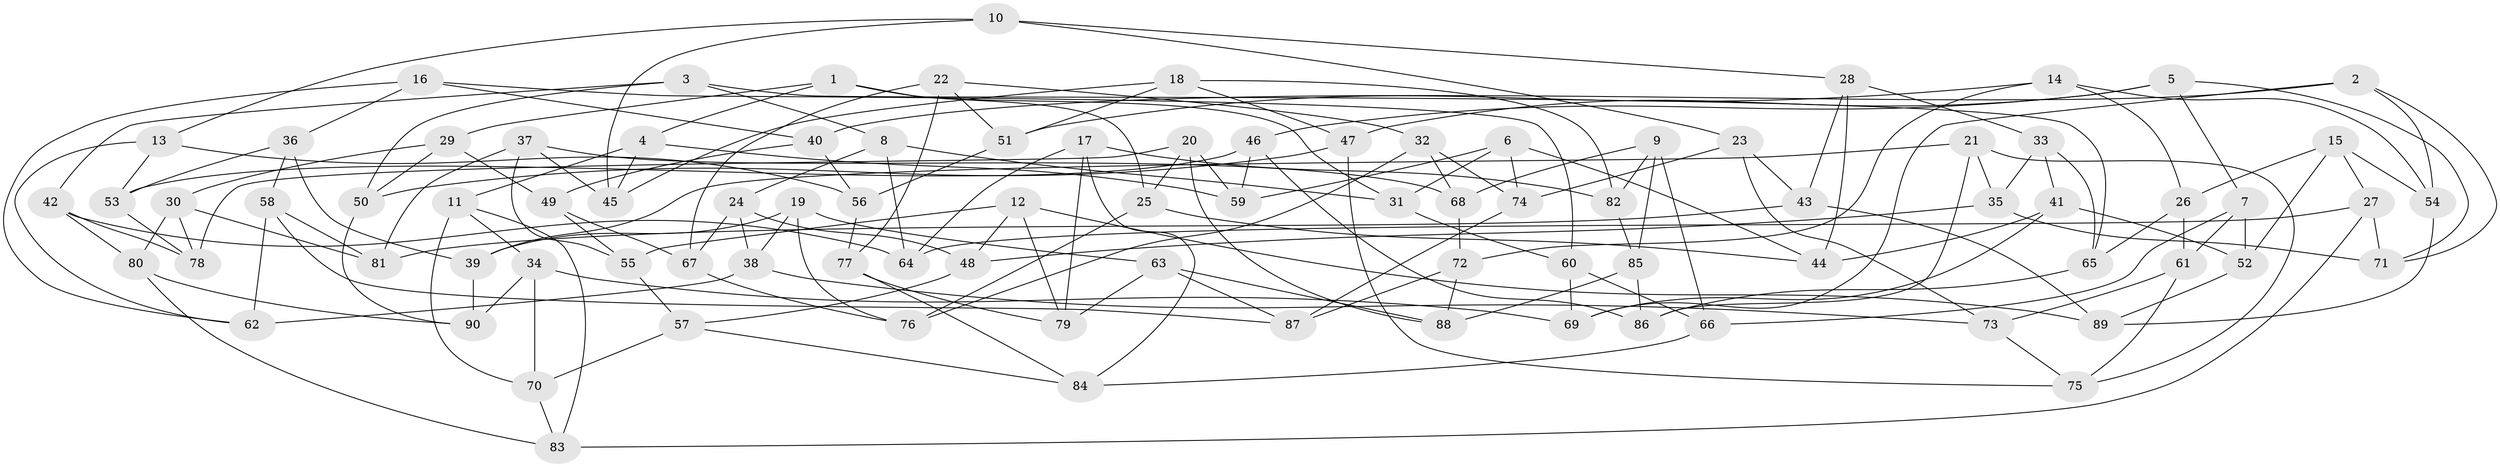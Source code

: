 // Generated by graph-tools (version 1.1) at 2025/38/03/09/25 02:38:12]
// undirected, 90 vertices, 180 edges
graph export_dot {
graph [start="1"]
  node [color=gray90,style=filled];
  1;
  2;
  3;
  4;
  5;
  6;
  7;
  8;
  9;
  10;
  11;
  12;
  13;
  14;
  15;
  16;
  17;
  18;
  19;
  20;
  21;
  22;
  23;
  24;
  25;
  26;
  27;
  28;
  29;
  30;
  31;
  32;
  33;
  34;
  35;
  36;
  37;
  38;
  39;
  40;
  41;
  42;
  43;
  44;
  45;
  46;
  47;
  48;
  49;
  50;
  51;
  52;
  53;
  54;
  55;
  56;
  57;
  58;
  59;
  60;
  61;
  62;
  63;
  64;
  65;
  66;
  67;
  68;
  69;
  70;
  71;
  72;
  73;
  74;
  75;
  76;
  77;
  78;
  79;
  80;
  81;
  82;
  83;
  84;
  85;
  86;
  87;
  88;
  89;
  90;
  1 -- 31;
  1 -- 25;
  1 -- 4;
  1 -- 29;
  2 -- 71;
  2 -- 54;
  2 -- 69;
  2 -- 40;
  3 -- 65;
  3 -- 8;
  3 -- 50;
  3 -- 42;
  4 -- 45;
  4 -- 59;
  4 -- 11;
  5 -- 47;
  5 -- 46;
  5 -- 71;
  5 -- 7;
  6 -- 59;
  6 -- 74;
  6 -- 31;
  6 -- 44;
  7 -- 66;
  7 -- 61;
  7 -- 52;
  8 -- 64;
  8 -- 31;
  8 -- 24;
  9 -- 68;
  9 -- 82;
  9 -- 66;
  9 -- 85;
  10 -- 13;
  10 -- 45;
  10 -- 28;
  10 -- 23;
  11 -- 70;
  11 -- 83;
  11 -- 34;
  12 -- 48;
  12 -- 55;
  12 -- 89;
  12 -- 79;
  13 -- 53;
  13 -- 56;
  13 -- 62;
  14 -- 51;
  14 -- 72;
  14 -- 54;
  14 -- 26;
  15 -- 26;
  15 -- 54;
  15 -- 52;
  15 -- 27;
  16 -- 36;
  16 -- 62;
  16 -- 60;
  16 -- 40;
  17 -- 79;
  17 -- 84;
  17 -- 64;
  17 -- 82;
  18 -- 45;
  18 -- 47;
  18 -- 82;
  18 -- 51;
  19 -- 76;
  19 -- 39;
  19 -- 38;
  19 -- 63;
  20 -- 59;
  20 -- 78;
  20 -- 88;
  20 -- 25;
  21 -- 75;
  21 -- 35;
  21 -- 86;
  21 -- 39;
  22 -- 51;
  22 -- 32;
  22 -- 77;
  22 -- 67;
  23 -- 43;
  23 -- 73;
  23 -- 74;
  24 -- 67;
  24 -- 48;
  24 -- 38;
  25 -- 76;
  25 -- 44;
  26 -- 65;
  26 -- 61;
  27 -- 83;
  27 -- 71;
  27 -- 64;
  28 -- 43;
  28 -- 33;
  28 -- 44;
  29 -- 49;
  29 -- 50;
  29 -- 30;
  30 -- 81;
  30 -- 78;
  30 -- 80;
  31 -- 60;
  32 -- 68;
  32 -- 76;
  32 -- 74;
  33 -- 35;
  33 -- 41;
  33 -- 65;
  34 -- 90;
  34 -- 70;
  34 -- 69;
  35 -- 71;
  35 -- 48;
  36 -- 58;
  36 -- 39;
  36 -- 53;
  37 -- 68;
  37 -- 55;
  37 -- 45;
  37 -- 81;
  38 -- 62;
  38 -- 73;
  39 -- 90;
  40 -- 49;
  40 -- 56;
  41 -- 44;
  41 -- 52;
  41 -- 69;
  42 -- 78;
  42 -- 64;
  42 -- 80;
  43 -- 81;
  43 -- 89;
  46 -- 86;
  46 -- 59;
  46 -- 53;
  47 -- 50;
  47 -- 75;
  48 -- 57;
  49 -- 67;
  49 -- 55;
  50 -- 90;
  51 -- 56;
  52 -- 89;
  53 -- 78;
  54 -- 89;
  55 -- 57;
  56 -- 77;
  57 -- 84;
  57 -- 70;
  58 -- 87;
  58 -- 81;
  58 -- 62;
  60 -- 69;
  60 -- 66;
  61 -- 73;
  61 -- 75;
  63 -- 87;
  63 -- 88;
  63 -- 79;
  65 -- 86;
  66 -- 84;
  67 -- 76;
  68 -- 72;
  70 -- 83;
  72 -- 88;
  72 -- 87;
  73 -- 75;
  74 -- 87;
  77 -- 79;
  77 -- 84;
  80 -- 90;
  80 -- 83;
  82 -- 85;
  85 -- 88;
  85 -- 86;
}
